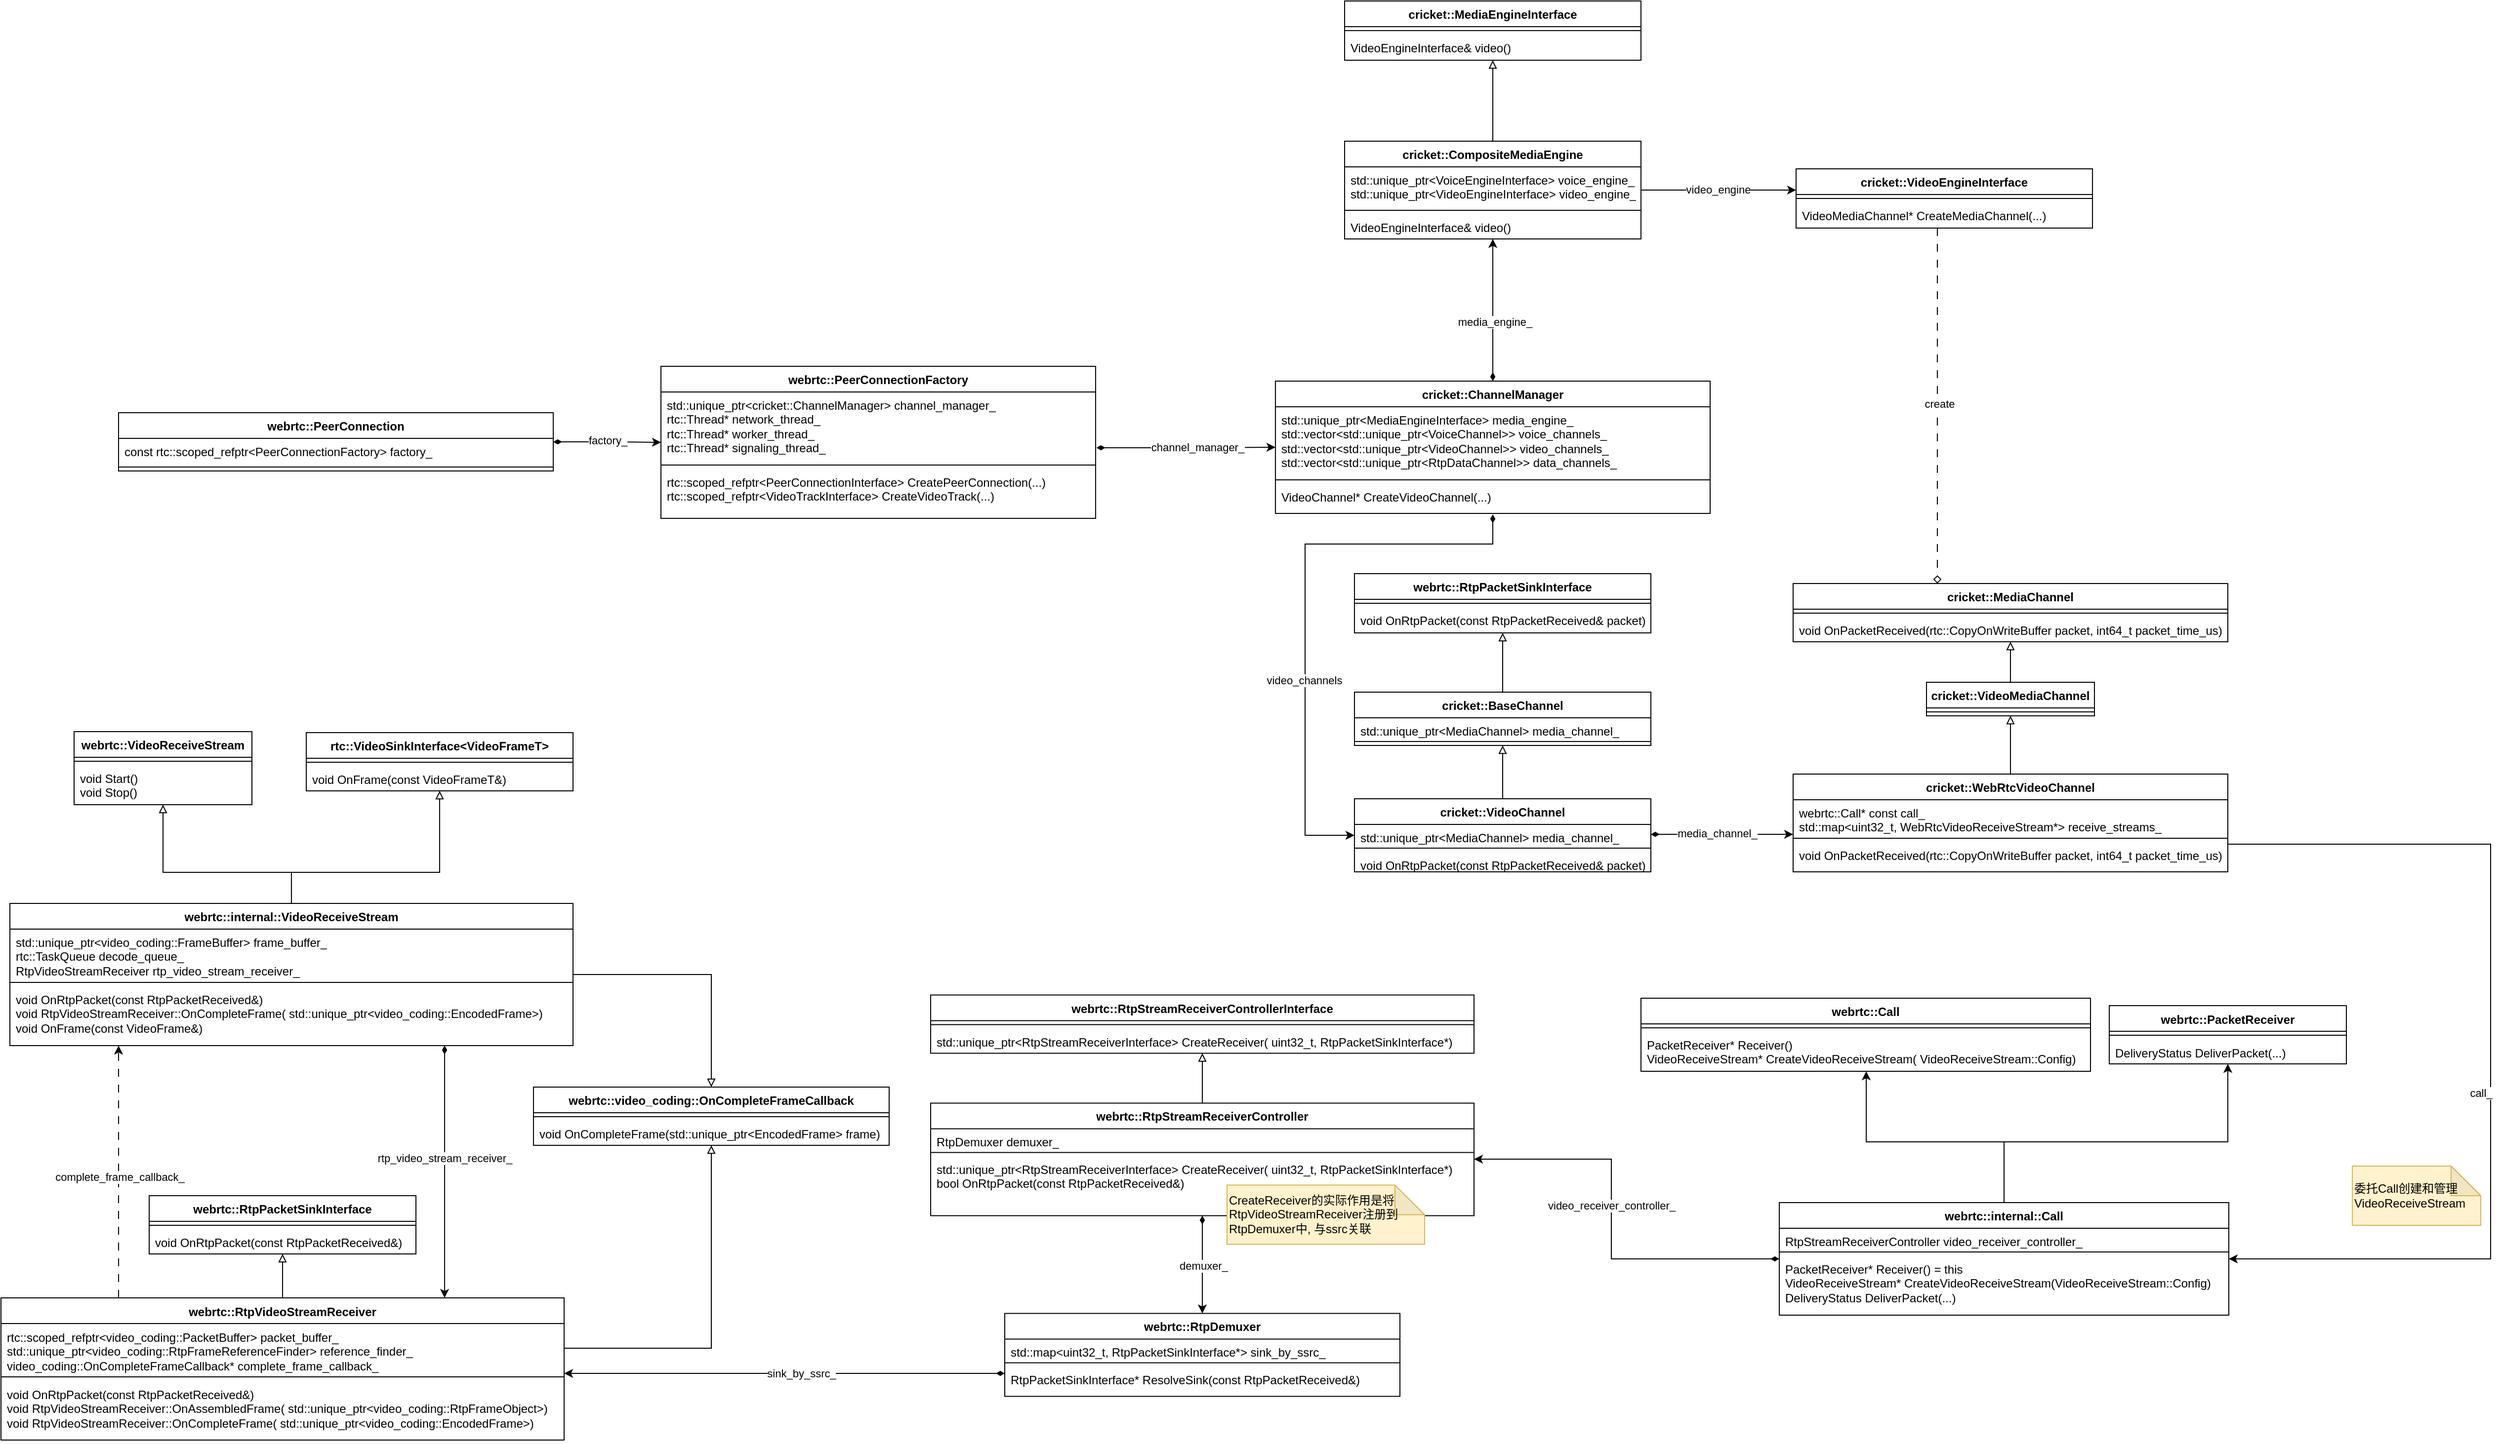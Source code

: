 <mxfile version="21.3.0" type="github">
  <diagram name="第 1 页" id="-tK0qdE_xn-idY1MhBAk">
    <mxGraphModel dx="2069" dy="1964" grid="1" gridSize="10" guides="1" tooltips="1" connect="1" arrows="1" fold="1" page="1" pageScale="1" pageWidth="827" pageHeight="1169" math="0" shadow="0">
      <root>
        <mxCell id="0" />
        <mxCell id="1" parent="0" />
        <mxCell id="V9ZXL9sI9dffzzBTyex4-1" value="webrtc::PeerConnectionFactory" style="swimlane;fontStyle=1;align=center;verticalAlign=top;childLayout=stackLayout;horizontal=1;startSize=26;horizontalStack=0;resizeParent=1;resizeParentMax=0;resizeLast=0;collapsible=1;marginBottom=0;whiteSpace=wrap;html=1;" parent="1" vertex="1">
          <mxGeometry x="-12" y="170" width="440" height="154" as="geometry" />
        </mxCell>
        <mxCell id="V9ZXL9sI9dffzzBTyex4-2" value="std::unique_ptr&amp;lt;cricket::ChannelManager&amp;gt; channel_manager_&lt;br&gt;rtc::Thread* network_thread_&lt;br&gt;rtc::Thread* worker_thread_&lt;br&gt;rtc::Thread* signaling_thread_" style="text;strokeColor=none;fillColor=none;align=left;verticalAlign=top;spacingLeft=4;spacingRight=4;overflow=hidden;rotatable=0;points=[[0,0.5],[1,0.5]];portConstraint=eastwest;whiteSpace=wrap;html=1;rotation=0;" parent="V9ZXL9sI9dffzzBTyex4-1" vertex="1">
          <mxGeometry y="26" width="440" height="70" as="geometry" />
        </mxCell>
        <mxCell id="V9ZXL9sI9dffzzBTyex4-3" value="" style="line;strokeWidth=1;fillColor=none;align=left;verticalAlign=middle;spacingTop=-1;spacingLeft=3;spacingRight=3;rotatable=0;labelPosition=right;points=[];portConstraint=eastwest;strokeColor=inherit;" parent="V9ZXL9sI9dffzzBTyex4-1" vertex="1">
          <mxGeometry y="96" width="440" height="8" as="geometry" />
        </mxCell>
        <mxCell id="V9ZXL9sI9dffzzBTyex4-4" value="rtc::scoped_refptr&amp;lt;PeerConnectionInterface&amp;gt; CreatePeerConnection(...)&lt;br&gt;rtc::scoped_refptr&amp;lt;VideoTrackInterface&amp;gt; CreateVideoTrack(...)" style="text;strokeColor=none;fillColor=none;align=left;verticalAlign=top;spacingLeft=4;spacingRight=4;overflow=hidden;rotatable=0;points=[[0,0.5],[1,0.5]];portConstraint=eastwest;whiteSpace=wrap;html=1;rotation=0;" parent="V9ZXL9sI9dffzzBTyex4-1" vertex="1">
          <mxGeometry y="104" width="440" height="50" as="geometry" />
        </mxCell>
        <mxCell id="V9ZXL9sI9dffzzBTyex4-135" style="edgeStyle=orthogonalEdgeStyle;rounded=0;orthogonalLoop=1;jettySize=auto;html=1;startArrow=diamondThin;startFill=1;" parent="1" source="V9ZXL9sI9dffzzBTyex4-5" target="V9ZXL9sI9dffzzBTyex4-123" edge="1">
          <mxGeometry relative="1" as="geometry" />
        </mxCell>
        <mxCell id="V9ZXL9sI9dffzzBTyex4-136" value="media_engine_" style="edgeLabel;html=1;align=center;verticalAlign=middle;resizable=0;points=[];" parent="V9ZXL9sI9dffzzBTyex4-135" vertex="1" connectable="0">
          <mxGeometry x="-0.146" y="-2" relative="1" as="geometry">
            <mxPoint y="1" as="offset" />
          </mxGeometry>
        </mxCell>
        <mxCell id="V9ZXL9sI9dffzzBTyex4-5" value="cricket::ChannelManager" style="swimlane;fontStyle=1;align=center;verticalAlign=top;childLayout=stackLayout;horizontal=1;startSize=26;horizontalStack=0;resizeParent=1;resizeParentMax=0;resizeLast=0;collapsible=1;marginBottom=0;whiteSpace=wrap;html=1;" parent="1" vertex="1">
          <mxGeometry x="610" y="185" width="440" height="134" as="geometry">
            <mxRectangle x="590" y="170" width="180" height="30" as="alternateBounds" />
          </mxGeometry>
        </mxCell>
        <mxCell id="V9ZXL9sI9dffzzBTyex4-6" value="std::unique_ptr&amp;lt;MediaEngineInterface&amp;gt; media_engine_&lt;br&gt;std::vector&amp;lt;std::unique_ptr&amp;lt;VoiceChannel&amp;gt;&amp;gt; voice_channels_ std::vector&amp;lt;std::unique_ptr&amp;lt;VideoChannel&amp;gt;&amp;gt; video_channels_ std::vector&amp;lt;std::unique_ptr&amp;lt;RtpDataChannel&amp;gt;&amp;gt; data_channels_" style="text;strokeColor=none;fillColor=none;align=left;verticalAlign=top;spacingLeft=4;spacingRight=4;overflow=hidden;rotatable=0;points=[[0,0.5],[1,0.5]];portConstraint=eastwest;whiteSpace=wrap;html=1;rotation=0;" parent="V9ZXL9sI9dffzzBTyex4-5" vertex="1">
          <mxGeometry y="26" width="440" height="70" as="geometry" />
        </mxCell>
        <mxCell id="V9ZXL9sI9dffzzBTyex4-7" value="" style="line;strokeWidth=1;fillColor=none;align=left;verticalAlign=middle;spacingTop=-1;spacingLeft=3;spacingRight=3;rotatable=0;labelPosition=right;points=[];portConstraint=eastwest;strokeColor=inherit;" parent="V9ZXL9sI9dffzzBTyex4-5" vertex="1">
          <mxGeometry y="96" width="440" height="8" as="geometry" />
        </mxCell>
        <mxCell id="V9ZXL9sI9dffzzBTyex4-8" value="VideoChannel* CreateVideoChannel(...)" style="text;strokeColor=none;fillColor=none;align=left;verticalAlign=top;spacingLeft=4;spacingRight=4;overflow=hidden;rotatable=0;points=[[0,0.5],[1,0.5]];portConstraint=eastwest;whiteSpace=wrap;html=1;rotation=0;" parent="V9ZXL9sI9dffzzBTyex4-5" vertex="1">
          <mxGeometry y="104" width="440" height="30" as="geometry" />
        </mxCell>
        <mxCell id="V9ZXL9sI9dffzzBTyex4-114" style="edgeStyle=orthogonalEdgeStyle;rounded=0;orthogonalLoop=1;jettySize=auto;html=1;endArrow=block;endFill=0;" parent="1" source="V9ZXL9sI9dffzzBTyex4-9" target="V9ZXL9sI9dffzzBTyex4-26" edge="1">
          <mxGeometry relative="1" as="geometry" />
        </mxCell>
        <mxCell id="V9ZXL9sI9dffzzBTyex4-9" value="cricket::BaseChannel" style="swimlane;fontStyle=1;align=center;verticalAlign=top;childLayout=stackLayout;horizontal=1;startSize=26;horizontalStack=0;resizeParent=1;resizeParentMax=0;resizeLast=0;collapsible=1;marginBottom=0;whiteSpace=wrap;html=1;rotation=0;" parent="1" vertex="1">
          <mxGeometry x="690" y="500" width="300" height="54" as="geometry">
            <mxRectangle x="590" y="170" width="180" height="30" as="alternateBounds" />
          </mxGeometry>
        </mxCell>
        <mxCell id="V9ZXL9sI9dffzzBTyex4-10" value="std::unique_ptr&amp;lt;MediaChannel&amp;gt; media_channel_" style="text;strokeColor=none;fillColor=none;align=left;verticalAlign=top;spacingLeft=4;spacingRight=4;overflow=hidden;rotatable=0;points=[[0,0.5],[1,0.5]];portConstraint=eastwest;whiteSpace=wrap;html=1;rotation=0;" parent="V9ZXL9sI9dffzzBTyex4-9" vertex="1">
          <mxGeometry y="26" width="300" height="20" as="geometry" />
        </mxCell>
        <mxCell id="V9ZXL9sI9dffzzBTyex4-11" value="" style="line;strokeWidth=1;fillColor=none;align=left;verticalAlign=middle;spacingTop=-1;spacingLeft=3;spacingRight=3;rotatable=0;labelPosition=right;points=[];portConstraint=eastwest;strokeColor=inherit;" parent="V9ZXL9sI9dffzzBTyex4-9" vertex="1">
          <mxGeometry y="46" width="300" height="8" as="geometry" />
        </mxCell>
        <mxCell id="V9ZXL9sI9dffzzBTyex4-26" value="webrtc::RtpPacketSinkInterface" style="swimlane;fontStyle=1;align=center;verticalAlign=top;childLayout=stackLayout;horizontal=1;startSize=26;horizontalStack=0;resizeParent=1;resizeParentMax=0;resizeLast=0;collapsible=1;marginBottom=0;whiteSpace=wrap;html=1;rotation=0;" parent="1" vertex="1">
          <mxGeometry x="690" y="380" width="300" height="60" as="geometry" />
        </mxCell>
        <mxCell id="V9ZXL9sI9dffzzBTyex4-28" value="" style="line;strokeWidth=1;fillColor=none;align=left;verticalAlign=middle;spacingTop=-1;spacingLeft=3;spacingRight=3;rotatable=0;labelPosition=right;points=[];portConstraint=eastwest;strokeColor=inherit;" parent="V9ZXL9sI9dffzzBTyex4-26" vertex="1">
          <mxGeometry y="26" width="300" height="8" as="geometry" />
        </mxCell>
        <mxCell id="V9ZXL9sI9dffzzBTyex4-29" value="void OnRtpPacket(const RtpPacketReceived&amp;amp; packet)" style="text;strokeColor=none;fillColor=none;align=left;verticalAlign=top;spacingLeft=4;spacingRight=4;overflow=hidden;rotatable=0;points=[[0,0.5],[1,0.5]];portConstraint=eastwest;whiteSpace=wrap;html=1;" parent="V9ZXL9sI9dffzzBTyex4-26" vertex="1">
          <mxGeometry y="34" width="300" height="26" as="geometry" />
        </mxCell>
        <mxCell id="V9ZXL9sI9dffzzBTyex4-42" value="cricket::MediaChannel" style="swimlane;fontStyle=1;align=center;verticalAlign=top;childLayout=stackLayout;horizontal=1;startSize=26;horizontalStack=0;resizeParent=1;resizeParentMax=0;resizeLast=0;collapsible=1;marginBottom=0;whiteSpace=wrap;html=1;rotation=0;" parent="1" vertex="1">
          <mxGeometry x="1134" y="390" width="440" height="59" as="geometry">
            <mxRectangle x="590" y="170" width="180" height="30" as="alternateBounds" />
          </mxGeometry>
        </mxCell>
        <mxCell id="V9ZXL9sI9dffzzBTyex4-44" value="" style="line;strokeWidth=1;fillColor=none;align=left;verticalAlign=middle;spacingTop=-1;spacingLeft=3;spacingRight=3;rotatable=0;labelPosition=right;points=[];portConstraint=eastwest;strokeColor=inherit;" parent="V9ZXL9sI9dffzzBTyex4-42" vertex="1">
          <mxGeometry y="26" width="440" height="8" as="geometry" />
        </mxCell>
        <mxCell id="V9ZXL9sI9dffzzBTyex4-45" value="void OnPacketReceived(rtc::CopyOnWriteBuffer packet, int64_t packet_time_us)" style="text;strokeColor=none;fillColor=none;align=left;verticalAlign=top;spacingLeft=4;spacingRight=4;overflow=hidden;rotatable=0;points=[[0,0.5],[1,0.5]];portConstraint=eastwest;whiteSpace=wrap;html=1;rotation=0;" parent="V9ZXL9sI9dffzzBTyex4-42" vertex="1">
          <mxGeometry y="34" width="440" height="25" as="geometry" />
        </mxCell>
        <mxCell id="V9ZXL9sI9dffzzBTyex4-145" style="edgeStyle=orthogonalEdgeStyle;rounded=0;orthogonalLoop=1;jettySize=auto;html=1;endArrow=block;endFill=0;" parent="1" source="V9ZXL9sI9dffzzBTyex4-46" target="V9ZXL9sI9dffzzBTyex4-42" edge="1">
          <mxGeometry relative="1" as="geometry" />
        </mxCell>
        <mxCell id="V9ZXL9sI9dffzzBTyex4-46" value="cricket::VideoMediaChannel" style="swimlane;fontStyle=1;align=center;verticalAlign=top;childLayout=stackLayout;horizontal=1;startSize=26;horizontalStack=0;resizeParent=1;resizeParentMax=0;resizeLast=0;collapsible=1;marginBottom=0;whiteSpace=wrap;html=1;rotation=0;" parent="1" vertex="1">
          <mxGeometry x="1269" y="490" width="170" height="34" as="geometry">
            <mxRectangle x="590" y="170" width="180" height="30" as="alternateBounds" />
          </mxGeometry>
        </mxCell>
        <mxCell id="V9ZXL9sI9dffzzBTyex4-47" value="" style="line;strokeWidth=1;fillColor=none;align=left;verticalAlign=middle;spacingTop=-1;spacingLeft=3;spacingRight=3;rotatable=0;labelPosition=right;points=[];portConstraint=eastwest;strokeColor=inherit;" parent="V9ZXL9sI9dffzzBTyex4-46" vertex="1">
          <mxGeometry y="26" width="170" height="8" as="geometry" />
        </mxCell>
        <mxCell id="V9ZXL9sI9dffzzBTyex4-55" value="webrtc::Call" style="swimlane;fontStyle=1;align=center;verticalAlign=top;childLayout=stackLayout;horizontal=1;startSize=26;horizontalStack=0;resizeParent=1;resizeParentMax=0;resizeLast=0;collapsible=1;marginBottom=0;whiteSpace=wrap;html=1;rotation=0;" parent="1" vertex="1">
          <mxGeometry x="980" y="810" width="455" height="74" as="geometry">
            <mxRectangle x="590" y="170" width="180" height="30" as="alternateBounds" />
          </mxGeometry>
        </mxCell>
        <mxCell id="V9ZXL9sI9dffzzBTyex4-56" value="" style="line;strokeWidth=1;fillColor=none;align=left;verticalAlign=middle;spacingTop=-1;spacingLeft=3;spacingRight=3;rotatable=0;labelPosition=right;points=[];portConstraint=eastwest;strokeColor=inherit;" parent="V9ZXL9sI9dffzzBTyex4-55" vertex="1">
          <mxGeometry y="26" width="455" height="8" as="geometry" />
        </mxCell>
        <mxCell id="V9ZXL9sI9dffzzBTyex4-57" value="PacketReceiver* Receiver()&lt;br&gt;VideoReceiveStream* CreateVideoReceiveStream( VideoReceiveStream::Config)" style="text;strokeColor=none;fillColor=none;align=left;verticalAlign=top;spacingLeft=4;spacingRight=4;overflow=hidden;rotatable=0;points=[[0,0.5],[1,0.5]];portConstraint=eastwest;whiteSpace=wrap;html=1;rotation=0;" parent="V9ZXL9sI9dffzzBTyex4-55" vertex="1">
          <mxGeometry y="34" width="455" height="40" as="geometry" />
        </mxCell>
        <mxCell id="V9ZXL9sI9dffzzBTyex4-143" style="edgeStyle=orthogonalEdgeStyle;rounded=0;orthogonalLoop=1;jettySize=auto;html=1;endArrow=block;endFill=0;" parent="1" source="V9ZXL9sI9dffzzBTyex4-61" target="V9ZXL9sI9dffzzBTyex4-46" edge="1">
          <mxGeometry relative="1" as="geometry" />
        </mxCell>
        <mxCell id="V9ZXL9sI9dffzzBTyex4-189" style="edgeStyle=orthogonalEdgeStyle;rounded=0;orthogonalLoop=1;jettySize=auto;html=1;" parent="1" source="V9ZXL9sI9dffzzBTyex4-61" target="V9ZXL9sI9dffzzBTyex4-71" edge="1">
          <mxGeometry relative="1" as="geometry">
            <Array as="points">
              <mxPoint x="1840" y="654" />
              <mxPoint x="1840" y="1074" />
            </Array>
          </mxGeometry>
        </mxCell>
        <mxCell id="V9ZXL9sI9dffzzBTyex4-190" value="call_" style="edgeLabel;html=1;align=center;verticalAlign=middle;resizable=0;points=[];" parent="V9ZXL9sI9dffzzBTyex4-189" vertex="1" connectable="0">
          <mxGeometry x="0.092" y="-1" relative="1" as="geometry">
            <mxPoint x="-9" y="-1" as="offset" />
          </mxGeometry>
        </mxCell>
        <mxCell id="V9ZXL9sI9dffzzBTyex4-61" value="cricket::WebRtcVideoChannel" style="swimlane;fontStyle=1;align=center;verticalAlign=top;childLayout=stackLayout;horizontal=1;startSize=26;horizontalStack=0;resizeParent=1;resizeParentMax=0;resizeLast=0;collapsible=1;marginBottom=0;whiteSpace=wrap;html=1;" parent="1" vertex="1">
          <mxGeometry x="1134" y="583" width="440" height="99" as="geometry">
            <mxRectangle x="590" y="170" width="180" height="30" as="alternateBounds" />
          </mxGeometry>
        </mxCell>
        <mxCell id="V9ZXL9sI9dffzzBTyex4-62" value="webrtc::Call* const call_&lt;br&gt;std::map&amp;lt;uint32_t, WebRtcVideoReceiveStream*&amp;gt; receive_streams_" style="text;strokeColor=none;fillColor=none;align=left;verticalAlign=top;spacingLeft=4;spacingRight=4;overflow=hidden;rotatable=0;points=[[0,0.5],[1,0.5]];portConstraint=eastwest;whiteSpace=wrap;html=1;rotation=0;" parent="V9ZXL9sI9dffzzBTyex4-61" vertex="1">
          <mxGeometry y="26" width="440" height="35" as="geometry" />
        </mxCell>
        <mxCell id="V9ZXL9sI9dffzzBTyex4-63" value="" style="line;strokeWidth=1;fillColor=none;align=left;verticalAlign=middle;spacingTop=-1;spacingLeft=3;spacingRight=3;rotatable=0;labelPosition=right;points=[];portConstraint=eastwest;strokeColor=inherit;" parent="V9ZXL9sI9dffzzBTyex4-61" vertex="1">
          <mxGeometry y="61" width="440" height="8" as="geometry" />
        </mxCell>
        <mxCell id="V9ZXL9sI9dffzzBTyex4-64" value="void OnPacketReceived(rtc::CopyOnWriteBuffer packet, int64_t packet_time_us)" style="text;strokeColor=none;fillColor=none;align=left;verticalAlign=top;spacingLeft=4;spacingRight=4;overflow=hidden;rotatable=0;points=[[0,0.5],[1,0.5]];portConstraint=eastwest;whiteSpace=wrap;html=1;rotation=0;" parent="V9ZXL9sI9dffzzBTyex4-61" vertex="1">
          <mxGeometry y="69" width="440" height="30" as="geometry" />
        </mxCell>
        <mxCell id="V9ZXL9sI9dffzzBTyex4-68" value="webrtc::PacketReceiver" style="swimlane;fontStyle=1;align=center;verticalAlign=top;childLayout=stackLayout;horizontal=1;startSize=26;horizontalStack=0;resizeParent=1;resizeParentMax=0;resizeLast=0;collapsible=1;marginBottom=0;whiteSpace=wrap;html=1;rotation=0;" parent="1" vertex="1">
          <mxGeometry x="1454" y="817.5" width="240" height="59" as="geometry">
            <mxRectangle x="590" y="170" width="180" height="30" as="alternateBounds" />
          </mxGeometry>
        </mxCell>
        <mxCell id="V9ZXL9sI9dffzzBTyex4-69" value="" style="line;strokeWidth=1;fillColor=none;align=left;verticalAlign=middle;spacingTop=-1;spacingLeft=3;spacingRight=3;rotatable=0;labelPosition=right;points=[];portConstraint=eastwest;strokeColor=inherit;" parent="V9ZXL9sI9dffzzBTyex4-68" vertex="1">
          <mxGeometry y="26" width="240" height="8" as="geometry" />
        </mxCell>
        <mxCell id="V9ZXL9sI9dffzzBTyex4-70" value="DeliveryStatus DeliverPacket(...)" style="text;strokeColor=none;fillColor=none;align=left;verticalAlign=top;spacingLeft=4;spacingRight=4;overflow=hidden;rotatable=0;points=[[0,0.5],[1,0.5]];portConstraint=eastwest;whiteSpace=wrap;html=1;rotation=0;" parent="V9ZXL9sI9dffzzBTyex4-68" vertex="1">
          <mxGeometry y="34" width="240" height="25" as="geometry" />
        </mxCell>
        <mxCell id="V9ZXL9sI9dffzzBTyex4-175" style="edgeStyle=orthogonalEdgeStyle;rounded=0;orthogonalLoop=1;jettySize=auto;html=1;" parent="1" source="V9ZXL9sI9dffzzBTyex4-71" target="V9ZXL9sI9dffzzBTyex4-55" edge="1">
          <mxGeometry relative="1" as="geometry">
            <Array as="points">
              <mxPoint x="1348" y="955.5" />
              <mxPoint x="1208" y="955.5" />
            </Array>
          </mxGeometry>
        </mxCell>
        <mxCell id="V9ZXL9sI9dffzzBTyex4-176" style="edgeStyle=orthogonalEdgeStyle;rounded=0;orthogonalLoop=1;jettySize=auto;html=1;" parent="1" source="V9ZXL9sI9dffzzBTyex4-71" target="V9ZXL9sI9dffzzBTyex4-68" edge="1">
          <mxGeometry relative="1" as="geometry">
            <Array as="points">
              <mxPoint x="1348" y="955.5" />
              <mxPoint x="1574" y="955.5" />
            </Array>
          </mxGeometry>
        </mxCell>
        <mxCell id="V9ZXL9sI9dffzzBTyex4-187" style="edgeStyle=orthogonalEdgeStyle;rounded=0;orthogonalLoop=1;jettySize=auto;html=1;startArrow=diamondThin;startFill=1;" parent="1" source="V9ZXL9sI9dffzzBTyex4-71" target="V9ZXL9sI9dffzzBTyex4-81" edge="1">
          <mxGeometry relative="1" as="geometry">
            <Array as="points">
              <mxPoint x="950" y="1074" />
              <mxPoint x="950" y="973" />
            </Array>
          </mxGeometry>
        </mxCell>
        <mxCell id="V9ZXL9sI9dffzzBTyex4-207" value="video_receiver_controller_" style="edgeLabel;html=1;align=center;verticalAlign=middle;resizable=0;points=[];" parent="V9ZXL9sI9dffzzBTyex4-187" vertex="1" connectable="0">
          <mxGeometry x="0.1" relative="1" as="geometry">
            <mxPoint y="1" as="offset" />
          </mxGeometry>
        </mxCell>
        <mxCell id="V9ZXL9sI9dffzzBTyex4-71" value="webrtc::internal::Call" style="swimlane;fontStyle=1;align=center;verticalAlign=top;childLayout=stackLayout;horizontal=1;startSize=26;horizontalStack=0;resizeParent=1;resizeParentMax=0;resizeLast=0;collapsible=1;marginBottom=0;whiteSpace=wrap;html=1;rotation=0;" parent="1" vertex="1">
          <mxGeometry x="1120" y="1017" width="455" height="114" as="geometry">
            <mxRectangle x="590" y="170" width="180" height="30" as="alternateBounds" />
          </mxGeometry>
        </mxCell>
        <mxCell id="V9ZXL9sI9dffzzBTyex4-72" value="RtpStreamReceiverController video_receiver_controller_" style="text;strokeColor=none;fillColor=none;align=left;verticalAlign=top;spacingLeft=4;spacingRight=4;overflow=hidden;rotatable=0;points=[[0,0.5],[1,0.5]];portConstraint=eastwest;whiteSpace=wrap;html=1;rotation=0;" parent="V9ZXL9sI9dffzzBTyex4-71" vertex="1">
          <mxGeometry y="26" width="455" height="20" as="geometry" />
        </mxCell>
        <mxCell id="V9ZXL9sI9dffzzBTyex4-73" value="" style="line;strokeWidth=1;fillColor=none;align=left;verticalAlign=middle;spacingTop=-1;spacingLeft=3;spacingRight=3;rotatable=0;labelPosition=right;points=[];portConstraint=eastwest;strokeColor=inherit;" parent="V9ZXL9sI9dffzzBTyex4-71" vertex="1">
          <mxGeometry y="46" width="455" height="8" as="geometry" />
        </mxCell>
        <mxCell id="V9ZXL9sI9dffzzBTyex4-74" value="PacketReceiver* Receiver() = this&lt;br style=&quot;border-color: var(--border-color);&quot;&gt;VideoReceiveStream* CreateVideoReceiveStream(VideoReceiveStream::Config)&lt;br style=&quot;border-color: var(--border-color);&quot;&gt;DeliveryStatus DeliverPacket(...)" style="text;strokeColor=none;fillColor=none;align=left;verticalAlign=top;spacingLeft=4;spacingRight=4;overflow=hidden;rotatable=0;points=[[0,0.5],[1,0.5]];portConstraint=eastwest;whiteSpace=wrap;html=1;rotation=0;" parent="V9ZXL9sI9dffzzBTyex4-71" vertex="1">
          <mxGeometry y="54" width="455" height="60" as="geometry" />
        </mxCell>
        <mxCell id="V9ZXL9sI9dffzzBTyex4-75" value="webrtc::RtpStreamReceiverControllerInterface" style="swimlane;fontStyle=1;align=center;verticalAlign=top;childLayout=stackLayout;horizontal=1;startSize=26;horizontalStack=0;resizeParent=1;resizeParentMax=0;resizeLast=0;collapsible=1;marginBottom=0;whiteSpace=wrap;html=1;rotation=0;" parent="1" vertex="1">
          <mxGeometry x="261" y="806.75" width="550" height="59" as="geometry">
            <mxRectangle x="590" y="170" width="180" height="30" as="alternateBounds" />
          </mxGeometry>
        </mxCell>
        <mxCell id="V9ZXL9sI9dffzzBTyex4-76" value="" style="line;strokeWidth=1;fillColor=none;align=left;verticalAlign=middle;spacingTop=-1;spacingLeft=3;spacingRight=3;rotatable=0;labelPosition=right;points=[];portConstraint=eastwest;strokeColor=inherit;" parent="V9ZXL9sI9dffzzBTyex4-75" vertex="1">
          <mxGeometry y="26" width="550" height="8" as="geometry" />
        </mxCell>
        <mxCell id="V9ZXL9sI9dffzzBTyex4-77" value="std::unique_ptr&amp;lt;RtpStreamReceiverInterface&amp;gt; CreateReceiver( uint32_t, RtpPacketSinkInterface*)" style="text;strokeColor=none;fillColor=none;align=left;verticalAlign=top;spacingLeft=4;spacingRight=4;overflow=hidden;rotatable=0;points=[[0,0.5],[1,0.5]];portConstraint=eastwest;whiteSpace=wrap;html=1;rotation=0;" parent="V9ZXL9sI9dffzzBTyex4-75" vertex="1">
          <mxGeometry y="34" width="550" height="25" as="geometry" />
        </mxCell>
        <mxCell id="V9ZXL9sI9dffzzBTyex4-170" style="edgeStyle=orthogonalEdgeStyle;rounded=0;orthogonalLoop=1;jettySize=auto;html=1;endArrow=block;endFill=0;" parent="1" source="V9ZXL9sI9dffzzBTyex4-81" target="V9ZXL9sI9dffzzBTyex4-75" edge="1">
          <mxGeometry relative="1" as="geometry" />
        </mxCell>
        <mxCell id="V9ZXL9sI9dffzzBTyex4-182" style="edgeStyle=orthogonalEdgeStyle;rounded=0;orthogonalLoop=1;jettySize=auto;html=1;startArrow=diamondThin;startFill=1;endArrow=classic;endFill=1;" parent="1" source="V9ZXL9sI9dffzzBTyex4-81" target="V9ZXL9sI9dffzzBTyex4-178" edge="1">
          <mxGeometry relative="1" as="geometry" />
        </mxCell>
        <mxCell id="V9ZXL9sI9dffzzBTyex4-183" value="demuxer_" style="edgeLabel;html=1;align=center;verticalAlign=middle;resizable=0;points=[];" parent="V9ZXL9sI9dffzzBTyex4-182" vertex="1" connectable="0">
          <mxGeometry x="-0.213" y="1" relative="1" as="geometry">
            <mxPoint y="11" as="offset" />
          </mxGeometry>
        </mxCell>
        <mxCell id="V9ZXL9sI9dffzzBTyex4-81" value="webrtc::RtpStreamReceiverController" style="swimlane;fontStyle=1;align=center;verticalAlign=top;childLayout=stackLayout;horizontal=1;startSize=26;horizontalStack=0;resizeParent=1;resizeParentMax=0;resizeLast=0;collapsible=1;marginBottom=0;whiteSpace=wrap;html=1;rotation=0;" parent="1" vertex="1">
          <mxGeometry x="261" y="916.25" width="550" height="114" as="geometry">
            <mxRectangle x="590" y="170" width="180" height="30" as="alternateBounds" />
          </mxGeometry>
        </mxCell>
        <mxCell id="V9ZXL9sI9dffzzBTyex4-82" value="RtpDemuxer demuxer_" style="text;strokeColor=none;fillColor=none;align=left;verticalAlign=top;spacingLeft=4;spacingRight=4;overflow=hidden;rotatable=0;points=[[0,0.5],[1,0.5]];portConstraint=eastwest;whiteSpace=wrap;html=1;rotation=0;" parent="V9ZXL9sI9dffzzBTyex4-81" vertex="1">
          <mxGeometry y="26" width="550" height="20" as="geometry" />
        </mxCell>
        <mxCell id="V9ZXL9sI9dffzzBTyex4-83" value="" style="line;strokeWidth=1;fillColor=none;align=left;verticalAlign=middle;spacingTop=-1;spacingLeft=3;spacingRight=3;rotatable=0;labelPosition=right;points=[];portConstraint=eastwest;strokeColor=inherit;" parent="V9ZXL9sI9dffzzBTyex4-81" vertex="1">
          <mxGeometry y="46" width="550" height="8" as="geometry" />
        </mxCell>
        <mxCell id="V9ZXL9sI9dffzzBTyex4-84" value="std::unique_ptr&amp;lt;RtpStreamReceiverInterface&amp;gt; CreateReceiver( uint32_t, RtpPacketSinkInterface*)&lt;br&gt;bool OnRtpPacket(const RtpPacketReceived&amp;amp;)" style="text;strokeColor=none;fillColor=none;align=left;verticalAlign=top;spacingLeft=4;spacingRight=4;overflow=hidden;rotatable=0;points=[[0,0.5],[1,0.5]];portConstraint=eastwest;whiteSpace=wrap;html=1;rotation=0;" parent="V9ZXL9sI9dffzzBTyex4-81" vertex="1">
          <mxGeometry y="54" width="550" height="60" as="geometry" />
        </mxCell>
        <mxCell id="V9ZXL9sI9dffzzBTyex4-88" value="&lt;div style=&quot;&quot;&gt;&lt;span style=&quot;background-color: initial;&quot;&gt;CreateReceiver的实际作用是将&lt;/span&gt;&lt;/div&gt;RtpVideoStreamReceiver注册到RtpDemuxer中, 与ssrc关联" style="shape=note;whiteSpace=wrap;html=1;backgroundOutline=1;darkOpacity=0.05;rotation=0;align=left;fillColor=#fff2cc;strokeColor=#d6b656;" parent="1" vertex="1">
          <mxGeometry x="561" y="999.25" width="200" height="60" as="geometry" />
        </mxCell>
        <mxCell id="V9ZXL9sI9dffzzBTyex4-89" value="webrtc::RtpPacketSinkInterface" style="swimlane;fontStyle=1;align=center;verticalAlign=top;childLayout=stackLayout;horizontal=1;startSize=26;horizontalStack=0;resizeParent=1;resizeParentMax=0;resizeLast=0;collapsible=1;marginBottom=0;whiteSpace=wrap;html=1;rotation=0;" parent="1" vertex="1">
          <mxGeometry x="-530" y="1010" width="270" height="59" as="geometry">
            <mxRectangle x="590" y="170" width="180" height="30" as="alternateBounds" />
          </mxGeometry>
        </mxCell>
        <mxCell id="V9ZXL9sI9dffzzBTyex4-90" value="" style="line;strokeWidth=1;fillColor=none;align=left;verticalAlign=middle;spacingTop=-1;spacingLeft=3;spacingRight=3;rotatable=0;labelPosition=right;points=[];portConstraint=eastwest;strokeColor=inherit;" parent="V9ZXL9sI9dffzzBTyex4-89" vertex="1">
          <mxGeometry y="26" width="270" height="8" as="geometry" />
        </mxCell>
        <mxCell id="V9ZXL9sI9dffzzBTyex4-91" value="void OnRtpPacket(const RtpPacketReceived&amp;amp;)" style="text;strokeColor=none;fillColor=none;align=left;verticalAlign=top;spacingLeft=4;spacingRight=4;overflow=hidden;rotatable=0;points=[[0,0.5],[1,0.5]];portConstraint=eastwest;whiteSpace=wrap;html=1;rotation=0;" parent="V9ZXL9sI9dffzzBTyex4-89" vertex="1">
          <mxGeometry y="34" width="270" height="25" as="geometry" />
        </mxCell>
        <mxCell id="V9ZXL9sI9dffzzBTyex4-199" style="edgeStyle=orthogonalEdgeStyle;rounded=0;orthogonalLoop=1;jettySize=auto;html=1;endArrow=block;endFill=0;" parent="1" source="V9ZXL9sI9dffzzBTyex4-92" target="V9ZXL9sI9dffzzBTyex4-89" edge="1">
          <mxGeometry relative="1" as="geometry" />
        </mxCell>
        <mxCell id="V9ZXL9sI9dffzzBTyex4-200" style="edgeStyle=orthogonalEdgeStyle;rounded=0;orthogonalLoop=1;jettySize=auto;html=1;dashed=1;dashPattern=8 8;" parent="1" source="V9ZXL9sI9dffzzBTyex4-92" target="V9ZXL9sI9dffzzBTyex4-97" edge="1">
          <mxGeometry relative="1" as="geometry">
            <Array as="points">
              <mxPoint x="-561" y="880" />
              <mxPoint x="-561" y="880" />
            </Array>
          </mxGeometry>
        </mxCell>
        <mxCell id="V9ZXL9sI9dffzzBTyex4-201" value="complete_frame_callback_" style="edgeLabel;html=1;align=center;verticalAlign=middle;resizable=0;points=[];" parent="V9ZXL9sI9dffzzBTyex4-200" vertex="1" connectable="0">
          <mxGeometry x="-0.036" y="-1" relative="1" as="geometry">
            <mxPoint as="offset" />
          </mxGeometry>
        </mxCell>
        <mxCell id="V9ZXL9sI9dffzzBTyex4-92" value="webrtc::RtpVideoStreamReceiver" style="swimlane;fontStyle=1;align=center;verticalAlign=top;childLayout=stackLayout;horizontal=1;startSize=26;horizontalStack=0;resizeParent=1;resizeParentMax=0;resizeLast=0;collapsible=1;marginBottom=0;whiteSpace=wrap;html=1;rotation=0;" parent="1" vertex="1">
          <mxGeometry x="-680" y="1113.5" width="570" height="144" as="geometry">
            <mxRectangle x="590" y="170" width="180" height="30" as="alternateBounds" />
          </mxGeometry>
        </mxCell>
        <mxCell id="V9ZXL9sI9dffzzBTyex4-93" value="rtc::scoped_refptr&amp;lt;video_coding::PacketBuffer&amp;gt; packet_buffer_&lt;br&gt;std::unique_ptr&amp;lt;video_coding::RtpFrameReferenceFinder&amp;gt; reference_finder_&lt;br&gt;video_coding::OnCompleteFrameCallback* complete_frame_callback_" style="text;strokeColor=none;fillColor=none;align=left;verticalAlign=top;spacingLeft=4;spacingRight=4;overflow=hidden;rotatable=0;points=[[0,0.5],[1,0.5]];portConstraint=eastwest;whiteSpace=wrap;html=1;rotation=0;" parent="V9ZXL9sI9dffzzBTyex4-92" vertex="1">
          <mxGeometry y="26" width="570" height="50" as="geometry" />
        </mxCell>
        <mxCell id="V9ZXL9sI9dffzzBTyex4-94" value="" style="line;strokeWidth=1;fillColor=none;align=left;verticalAlign=middle;spacingTop=-1;spacingLeft=3;spacingRight=3;rotatable=0;labelPosition=right;points=[];portConstraint=eastwest;strokeColor=inherit;" parent="V9ZXL9sI9dffzzBTyex4-92" vertex="1">
          <mxGeometry y="76" width="570" height="8" as="geometry" />
        </mxCell>
        <mxCell id="V9ZXL9sI9dffzzBTyex4-95" value="void OnRtpPacket(const RtpPacketReceived&amp;amp;)&lt;br&gt;void RtpVideoStreamReceiver::OnAssembledFrame( std::unique_ptr&amp;lt;video_coding::RtpFrameObject&amp;gt;)&lt;br&gt;void RtpVideoStreamReceiver::OnCompleteFrame( std::unique_ptr&amp;lt;video_coding::EncodedFrame&amp;gt;)" style="text;strokeColor=none;fillColor=none;align=left;verticalAlign=top;spacingLeft=4;spacingRight=4;overflow=hidden;rotatable=0;points=[[0,0.5],[1,0.5]];portConstraint=eastwest;whiteSpace=wrap;html=1;rotation=0;" parent="V9ZXL9sI9dffzzBTyex4-92" vertex="1">
          <mxGeometry y="84" width="570" height="60" as="geometry" />
        </mxCell>
        <mxCell id="V9ZXL9sI9dffzzBTyex4-159" style="edgeStyle=orthogonalEdgeStyle;rounded=0;orthogonalLoop=1;jettySize=auto;html=1;endArrow=block;endFill=0;" parent="1" source="V9ZXL9sI9dffzzBTyex4-97" target="V9ZXL9sI9dffzzBTyex4-149" edge="1">
          <mxGeometry relative="1" as="geometry">
            <Array as="points">
              <mxPoint x="-386" y="682.5" />
              <mxPoint x="-516" y="682.5" />
            </Array>
          </mxGeometry>
        </mxCell>
        <mxCell id="V9ZXL9sI9dffzzBTyex4-162" style="edgeStyle=orthogonalEdgeStyle;rounded=0;orthogonalLoop=1;jettySize=auto;html=1;endArrow=block;endFill=0;" parent="1" source="V9ZXL9sI9dffzzBTyex4-97" target="V9ZXL9sI9dffzzBTyex4-104" edge="1">
          <mxGeometry relative="1" as="geometry">
            <Array as="points">
              <mxPoint x="-386" y="682.5" />
              <mxPoint x="-236" y="682.5" />
            </Array>
          </mxGeometry>
        </mxCell>
        <mxCell id="V9ZXL9sI9dffzzBTyex4-202" style="edgeStyle=orthogonalEdgeStyle;rounded=0;orthogonalLoop=1;jettySize=auto;html=1;startArrow=diamondThin;startFill=1;" parent="1" source="V9ZXL9sI9dffzzBTyex4-97" target="V9ZXL9sI9dffzzBTyex4-92" edge="1">
          <mxGeometry relative="1" as="geometry">
            <Array as="points">
              <mxPoint x="-231" y="860" />
              <mxPoint x="-231" y="860" />
            </Array>
          </mxGeometry>
        </mxCell>
        <mxCell id="V9ZXL9sI9dffzzBTyex4-206" value="rtp_video_stream_receiver_" style="edgeLabel;html=1;align=center;verticalAlign=middle;resizable=0;points=[];" parent="V9ZXL9sI9dffzzBTyex4-202" vertex="1" connectable="0">
          <mxGeometry x="-0.119" relative="1" as="geometry">
            <mxPoint y="1" as="offset" />
          </mxGeometry>
        </mxCell>
        <mxCell id="V9ZXL9sI9dffzzBTyex4-204" style="edgeStyle=orthogonalEdgeStyle;rounded=0;orthogonalLoop=1;jettySize=auto;html=1;endArrow=block;endFill=0;" parent="1" source="V9ZXL9sI9dffzzBTyex4-97" target="V9ZXL9sI9dffzzBTyex4-101" edge="1">
          <mxGeometry relative="1" as="geometry">
            <Array as="points">
              <mxPoint x="39" y="786" />
            </Array>
          </mxGeometry>
        </mxCell>
        <mxCell id="V9ZXL9sI9dffzzBTyex4-97" value="webrtc::internal::VideoReceiveStream" style="swimlane;fontStyle=1;align=center;verticalAlign=top;childLayout=stackLayout;horizontal=1;startSize=26;horizontalStack=0;resizeParent=1;resizeParentMax=0;resizeLast=0;collapsible=1;marginBottom=0;whiteSpace=wrap;html=1;rotation=0;" parent="1" vertex="1">
          <mxGeometry x="-671" y="714" width="570" height="144" as="geometry">
            <mxRectangle x="590" y="170" width="180" height="30" as="alternateBounds" />
          </mxGeometry>
        </mxCell>
        <mxCell id="V9ZXL9sI9dffzzBTyex4-98" value="std::unique_ptr&amp;lt;video_coding::FrameBuffer&amp;gt; frame_buffer_&lt;br&gt;rtc::TaskQueue decode_queue_&lt;br&gt;RtpVideoStreamReceiver rtp_video_stream_receiver_" style="text;strokeColor=none;fillColor=none;align=left;verticalAlign=top;spacingLeft=4;spacingRight=4;overflow=hidden;rotatable=0;points=[[0,0.5],[1,0.5]];portConstraint=eastwest;whiteSpace=wrap;html=1;rotation=0;" parent="V9ZXL9sI9dffzzBTyex4-97" vertex="1">
          <mxGeometry y="26" width="570" height="50" as="geometry" />
        </mxCell>
        <mxCell id="V9ZXL9sI9dffzzBTyex4-99" value="" style="line;strokeWidth=1;fillColor=none;align=left;verticalAlign=middle;spacingTop=-1;spacingLeft=3;spacingRight=3;rotatable=0;labelPosition=right;points=[];portConstraint=eastwest;strokeColor=inherit;" parent="V9ZXL9sI9dffzzBTyex4-97" vertex="1">
          <mxGeometry y="76" width="570" height="8" as="geometry" />
        </mxCell>
        <mxCell id="V9ZXL9sI9dffzzBTyex4-100" value="void OnRtpPacket(const RtpPacketReceived&amp;amp;)&lt;br&gt;void RtpVideoStreamReceiver::OnCompleteFrame( std::unique_ptr&amp;lt;video_coding::EncodedFrame&amp;gt;)&lt;br&gt;void OnFrame(const VideoFrame&amp;amp;)" style="text;strokeColor=none;fillColor=none;align=left;verticalAlign=top;spacingLeft=4;spacingRight=4;overflow=hidden;rotatable=0;points=[[0,0.5],[1,0.5]];portConstraint=eastwest;whiteSpace=wrap;html=1;rotation=0;" parent="V9ZXL9sI9dffzzBTyex4-97" vertex="1">
          <mxGeometry y="84" width="570" height="60" as="geometry" />
        </mxCell>
        <mxCell id="V9ZXL9sI9dffzzBTyex4-101" value="webrtc::video_coding::OnCompleteFrameCallback" style="swimlane;fontStyle=1;align=center;verticalAlign=top;childLayout=stackLayout;horizontal=1;startSize=26;horizontalStack=0;resizeParent=1;resizeParentMax=0;resizeLast=0;collapsible=1;marginBottom=0;whiteSpace=wrap;html=1;rotation=0;" parent="1" vertex="1">
          <mxGeometry x="-141" y="900" width="360" height="59" as="geometry">
            <mxRectangle x="590" y="170" width="180" height="30" as="alternateBounds" />
          </mxGeometry>
        </mxCell>
        <mxCell id="V9ZXL9sI9dffzzBTyex4-102" value="" style="line;strokeWidth=1;fillColor=none;align=left;verticalAlign=middle;spacingTop=-1;spacingLeft=3;spacingRight=3;rotatable=0;labelPosition=right;points=[];portConstraint=eastwest;strokeColor=inherit;" parent="V9ZXL9sI9dffzzBTyex4-101" vertex="1">
          <mxGeometry y="26" width="360" height="8" as="geometry" />
        </mxCell>
        <mxCell id="V9ZXL9sI9dffzzBTyex4-103" value="void OnCompleteFrame(std::unique_ptr&amp;lt;EncodedFrame&amp;gt; frame)" style="text;strokeColor=none;fillColor=none;align=left;verticalAlign=top;spacingLeft=4;spacingRight=4;overflow=hidden;rotatable=0;points=[[0,0.5],[1,0.5]];portConstraint=eastwest;whiteSpace=wrap;html=1;rotation=0;" parent="V9ZXL9sI9dffzzBTyex4-101" vertex="1">
          <mxGeometry y="34" width="360" height="25" as="geometry" />
        </mxCell>
        <mxCell id="V9ZXL9sI9dffzzBTyex4-104" value="rtc::VideoSinkInterface&amp;lt;VideoFrameT&amp;gt;" style="swimlane;fontStyle=1;align=center;verticalAlign=top;childLayout=stackLayout;horizontal=1;startSize=26;horizontalStack=0;resizeParent=1;resizeParentMax=0;resizeLast=0;collapsible=1;marginBottom=0;whiteSpace=wrap;html=1;rotation=0;" parent="1" vertex="1">
          <mxGeometry x="-371" y="541" width="270" height="59" as="geometry">
            <mxRectangle x="590" y="170" width="180" height="30" as="alternateBounds" />
          </mxGeometry>
        </mxCell>
        <mxCell id="V9ZXL9sI9dffzzBTyex4-105" value="" style="line;strokeWidth=1;fillColor=none;align=left;verticalAlign=middle;spacingTop=-1;spacingLeft=3;spacingRight=3;rotatable=0;labelPosition=right;points=[];portConstraint=eastwest;strokeColor=inherit;" parent="V9ZXL9sI9dffzzBTyex4-104" vertex="1">
          <mxGeometry y="26" width="270" height="8" as="geometry" />
        </mxCell>
        <mxCell id="V9ZXL9sI9dffzzBTyex4-106" value="void OnFrame(const VideoFrameT&amp;amp;)" style="text;strokeColor=none;fillColor=none;align=left;verticalAlign=top;spacingLeft=4;spacingRight=4;overflow=hidden;rotatable=0;points=[[0,0.5],[1,0.5]];portConstraint=eastwest;whiteSpace=wrap;html=1;rotation=0;" parent="V9ZXL9sI9dffzzBTyex4-104" vertex="1">
          <mxGeometry y="34" width="270" height="25" as="geometry" />
        </mxCell>
        <mxCell id="V9ZXL9sI9dffzzBTyex4-107" style="edgeStyle=orthogonalEdgeStyle;rounded=0;orthogonalLoop=1;jettySize=auto;html=1;exitX=1.002;exitY=0.807;exitDx=0;exitDy=0;exitPerimeter=0;endArrow=classic;endFill=1;startArrow=diamondThin;startFill=1;strokeColor=#000000;" parent="1" source="V9ZXL9sI9dffzzBTyex4-2" target="V9ZXL9sI9dffzzBTyex4-5" edge="1">
          <mxGeometry relative="1" as="geometry" />
        </mxCell>
        <mxCell id="V9ZXL9sI9dffzzBTyex4-108" value="channel_manager_" style="edgeLabel;html=1;align=center;verticalAlign=middle;resizable=0;points=[];" parent="V9ZXL9sI9dffzzBTyex4-107" vertex="1" connectable="0">
          <mxGeometry x="0.124" y="1" relative="1" as="geometry">
            <mxPoint y="1" as="offset" />
          </mxGeometry>
        </mxCell>
        <mxCell id="V9ZXL9sI9dffzzBTyex4-113" style="edgeStyle=orthogonalEdgeStyle;rounded=0;orthogonalLoop=1;jettySize=auto;html=1;endArrow=block;endFill=0;" parent="1" source="V9ZXL9sI9dffzzBTyex4-109" target="V9ZXL9sI9dffzzBTyex4-9" edge="1">
          <mxGeometry relative="1" as="geometry" />
        </mxCell>
        <mxCell id="V9ZXL9sI9dffzzBTyex4-109" value="cricket::VideoChannel" style="swimlane;fontStyle=1;align=center;verticalAlign=top;childLayout=stackLayout;horizontal=1;startSize=26;horizontalStack=0;resizeParent=1;resizeParentMax=0;resizeLast=0;collapsible=1;marginBottom=0;whiteSpace=wrap;html=1;rotation=0;" parent="1" vertex="1">
          <mxGeometry x="690" y="608" width="300" height="74" as="geometry">
            <mxRectangle x="590" y="170" width="180" height="30" as="alternateBounds" />
          </mxGeometry>
        </mxCell>
        <mxCell id="V9ZXL9sI9dffzzBTyex4-110" value="std::unique_ptr&amp;lt;MediaChannel&amp;gt; media_channel_" style="text;strokeColor=none;fillColor=none;align=left;verticalAlign=top;spacingLeft=4;spacingRight=4;overflow=hidden;rotatable=0;points=[[0,0.5],[1,0.5]];portConstraint=eastwest;whiteSpace=wrap;html=1;rotation=0;" parent="V9ZXL9sI9dffzzBTyex4-109" vertex="1">
          <mxGeometry y="26" width="300" height="20" as="geometry" />
        </mxCell>
        <mxCell id="V9ZXL9sI9dffzzBTyex4-111" value="" style="line;strokeWidth=1;fillColor=none;align=left;verticalAlign=middle;spacingTop=-1;spacingLeft=3;spacingRight=3;rotatable=0;labelPosition=right;points=[];portConstraint=eastwest;strokeColor=inherit;" parent="V9ZXL9sI9dffzzBTyex4-109" vertex="1">
          <mxGeometry y="46" width="300" height="8" as="geometry" />
        </mxCell>
        <mxCell id="V9ZXL9sI9dffzzBTyex4-112" value="void OnRtpPacket(const RtpPacketReceived&amp;amp; packet)" style="text;strokeColor=none;fillColor=none;align=left;verticalAlign=top;spacingLeft=4;spacingRight=4;overflow=hidden;rotatable=0;points=[[0,0.5],[1,0.5]];portConstraint=eastwest;whiteSpace=wrap;html=1;rotation=0;" parent="V9ZXL9sI9dffzzBTyex4-109" vertex="1">
          <mxGeometry y="54" width="300" height="20" as="geometry" />
        </mxCell>
        <mxCell id="V9ZXL9sI9dffzzBTyex4-115" style="edgeStyle=orthogonalEdgeStyle;rounded=0;orthogonalLoop=1;jettySize=auto;html=1;endArrow=classic;endFill=1;startArrow=diamondThin;startFill=1;" parent="1" target="V9ZXL9sI9dffzzBTyex4-109" edge="1">
          <mxGeometry relative="1" as="geometry">
            <mxPoint x="830" y="320" as="sourcePoint" />
            <Array as="points">
              <mxPoint x="830" y="350" />
              <mxPoint x="640" y="350" />
              <mxPoint x="640" y="645" />
            </Array>
          </mxGeometry>
        </mxCell>
        <mxCell id="V9ZXL9sI9dffzzBTyex4-116" value="video_channels" style="edgeLabel;html=1;align=center;verticalAlign=middle;resizable=0;points=[];" parent="V9ZXL9sI9dffzzBTyex4-115" vertex="1" connectable="0">
          <mxGeometry x="0.061" y="-1" relative="1" as="geometry">
            <mxPoint y="58" as="offset" />
          </mxGeometry>
        </mxCell>
        <mxCell id="V9ZXL9sI9dffzzBTyex4-117" value="cricket::MediaEngineInterface" style="swimlane;fontStyle=1;align=center;verticalAlign=top;childLayout=stackLayout;horizontal=1;startSize=26;horizontalStack=0;resizeParent=1;resizeParentMax=0;resizeLast=0;collapsible=1;marginBottom=0;whiteSpace=wrap;html=1;rotation=0;" parent="1" vertex="1">
          <mxGeometry x="680" y="-200" width="300" height="60" as="geometry" />
        </mxCell>
        <mxCell id="V9ZXL9sI9dffzzBTyex4-118" value="" style="line;strokeWidth=1;fillColor=none;align=left;verticalAlign=middle;spacingTop=-1;spacingLeft=3;spacingRight=3;rotatable=0;labelPosition=right;points=[];portConstraint=eastwest;strokeColor=inherit;" parent="V9ZXL9sI9dffzzBTyex4-117" vertex="1">
          <mxGeometry y="26" width="300" height="8" as="geometry" />
        </mxCell>
        <mxCell id="V9ZXL9sI9dffzzBTyex4-119" value="VideoEngineInterface&amp;amp;&amp;nbsp;video()" style="text;strokeColor=none;fillColor=none;align=left;verticalAlign=top;spacingLeft=4;spacingRight=4;overflow=hidden;rotatable=0;points=[[0,0.5],[1,0.5]];portConstraint=eastwest;whiteSpace=wrap;html=1;" parent="V9ZXL9sI9dffzzBTyex4-117" vertex="1">
          <mxGeometry y="34" width="300" height="26" as="geometry" />
        </mxCell>
        <mxCell id="V9ZXL9sI9dffzzBTyex4-137" style="edgeStyle=orthogonalEdgeStyle;rounded=0;orthogonalLoop=1;jettySize=auto;html=1;endArrow=block;endFill=0;" parent="1" source="V9ZXL9sI9dffzzBTyex4-123" target="V9ZXL9sI9dffzzBTyex4-117" edge="1">
          <mxGeometry relative="1" as="geometry" />
        </mxCell>
        <mxCell id="V9ZXL9sI9dffzzBTyex4-153" style="edgeStyle=orthogonalEdgeStyle;rounded=0;orthogonalLoop=1;jettySize=auto;html=1;" parent="1" source="V9ZXL9sI9dffzzBTyex4-123" target="V9ZXL9sI9dffzzBTyex4-127" edge="1">
          <mxGeometry relative="1" as="geometry">
            <Array as="points">
              <mxPoint x="1110" y="-8" />
              <mxPoint x="1110" y="-8" />
            </Array>
          </mxGeometry>
        </mxCell>
        <mxCell id="V9ZXL9sI9dffzzBTyex4-154" value="video_engine" style="edgeLabel;html=1;align=center;verticalAlign=middle;resizable=0;points=[];" parent="V9ZXL9sI9dffzzBTyex4-153" vertex="1" connectable="0">
          <mxGeometry x="-0.135" y="1" relative="1" as="geometry">
            <mxPoint x="10" as="offset" />
          </mxGeometry>
        </mxCell>
        <mxCell id="V9ZXL9sI9dffzzBTyex4-123" value="cricket::CompositeMediaEngine" style="swimlane;fontStyle=1;align=center;verticalAlign=top;childLayout=stackLayout;horizontal=1;startSize=26;horizontalStack=0;resizeParent=1;resizeParentMax=0;resizeLast=0;collapsible=1;marginBottom=0;whiteSpace=wrap;html=1;rotation=0;" parent="1" vertex="1">
          <mxGeometry x="680" y="-58" width="300" height="99" as="geometry">
            <mxRectangle x="590" y="170" width="180" height="30" as="alternateBounds" />
          </mxGeometry>
        </mxCell>
        <mxCell id="V9ZXL9sI9dffzzBTyex4-124" value="std::unique_ptr&amp;lt;VoiceEngineInterface&amp;gt; voice_engine_&lt;br&gt;std::unique_ptr&amp;lt;VideoEngineInterface&amp;gt; video_engine_" style="text;strokeColor=none;fillColor=none;align=left;verticalAlign=top;spacingLeft=4;spacingRight=4;overflow=hidden;rotatable=0;points=[[0,0.5],[1,0.5]];portConstraint=eastwest;whiteSpace=wrap;html=1;rotation=0;" parent="V9ZXL9sI9dffzzBTyex4-123" vertex="1">
          <mxGeometry y="26" width="300" height="40" as="geometry" />
        </mxCell>
        <mxCell id="V9ZXL9sI9dffzzBTyex4-125" value="" style="line;strokeWidth=1;fillColor=none;align=left;verticalAlign=middle;spacingTop=-1;spacingLeft=3;spacingRight=3;rotatable=0;labelPosition=right;points=[];portConstraint=eastwest;strokeColor=inherit;" parent="V9ZXL9sI9dffzzBTyex4-123" vertex="1">
          <mxGeometry y="66" width="300" height="8" as="geometry" />
        </mxCell>
        <mxCell id="V9ZXL9sI9dffzzBTyex4-126" value="VideoEngineInterface&amp;amp;&amp;nbsp;video()" style="text;strokeColor=none;fillColor=none;align=left;verticalAlign=top;spacingLeft=4;spacingRight=4;overflow=hidden;rotatable=0;points=[[0,0.5],[1,0.5]];portConstraint=eastwest;whiteSpace=wrap;html=1;rotation=0;" parent="V9ZXL9sI9dffzzBTyex4-123" vertex="1">
          <mxGeometry y="74" width="300" height="25" as="geometry" />
        </mxCell>
        <mxCell id="V9ZXL9sI9dffzzBTyex4-155" style="edgeStyle=orthogonalEdgeStyle;rounded=0;orthogonalLoop=1;jettySize=auto;html=1;dashed=1;dashPattern=8 8;endArrow=diamond;endFill=0;" parent="1" source="V9ZXL9sI9dffzzBTyex4-127" target="V9ZXL9sI9dffzzBTyex4-42" edge="1">
          <mxGeometry relative="1" as="geometry">
            <Array as="points">
              <mxPoint x="1280" y="370" />
              <mxPoint x="1280" y="370" />
            </Array>
          </mxGeometry>
        </mxCell>
        <mxCell id="V9ZXL9sI9dffzzBTyex4-156" value="create" style="edgeLabel;html=1;align=center;verticalAlign=middle;resizable=0;points=[];" parent="V9ZXL9sI9dffzzBTyex4-155" vertex="1" connectable="0">
          <mxGeometry x="-0.02" y="2" relative="1" as="geometry">
            <mxPoint y="1" as="offset" />
          </mxGeometry>
        </mxCell>
        <mxCell id="V9ZXL9sI9dffzzBTyex4-127" value="cricket::VideoEngineInterface" style="swimlane;fontStyle=1;align=center;verticalAlign=top;childLayout=stackLayout;horizontal=1;startSize=26;horizontalStack=0;resizeParent=1;resizeParentMax=0;resizeLast=0;collapsible=1;marginBottom=0;whiteSpace=wrap;html=1;rotation=0;" parent="1" vertex="1">
          <mxGeometry x="1137" y="-30" width="300" height="60" as="geometry" />
        </mxCell>
        <mxCell id="V9ZXL9sI9dffzzBTyex4-128" value="" style="line;strokeWidth=1;fillColor=none;align=left;verticalAlign=middle;spacingTop=-1;spacingLeft=3;spacingRight=3;rotatable=0;labelPosition=right;points=[];portConstraint=eastwest;strokeColor=inherit;" parent="V9ZXL9sI9dffzzBTyex4-127" vertex="1">
          <mxGeometry y="26" width="300" height="8" as="geometry" />
        </mxCell>
        <mxCell id="V9ZXL9sI9dffzzBTyex4-129" value="VideoMediaChannel* CreateMediaChannel(...)" style="text;strokeColor=none;fillColor=none;align=left;verticalAlign=top;spacingLeft=4;spacingRight=4;overflow=hidden;rotatable=0;points=[[0,0.5],[1,0.5]];portConstraint=eastwest;whiteSpace=wrap;html=1;" parent="V9ZXL9sI9dffzzBTyex4-127" vertex="1">
          <mxGeometry y="34" width="300" height="26" as="geometry" />
        </mxCell>
        <mxCell id="V9ZXL9sI9dffzzBTyex4-141" style="edgeStyle=orthogonalEdgeStyle;rounded=0;orthogonalLoop=1;jettySize=auto;html=1;startArrow=diamondThin;startFill=1;" parent="1" source="V9ZXL9sI9dffzzBTyex4-110" target="V9ZXL9sI9dffzzBTyex4-61" edge="1">
          <mxGeometry relative="1" as="geometry">
            <Array as="points">
              <mxPoint x="1130" y="644" />
              <mxPoint x="1130" y="644" />
            </Array>
          </mxGeometry>
        </mxCell>
        <mxCell id="V9ZXL9sI9dffzzBTyex4-142" value="media_channel_" style="edgeLabel;html=1;align=center;verticalAlign=middle;resizable=0;points=[];" parent="V9ZXL9sI9dffzzBTyex4-141" vertex="1" connectable="0">
          <mxGeometry x="-0.2" y="2" relative="1" as="geometry">
            <mxPoint x="9" y="1" as="offset" />
          </mxGeometry>
        </mxCell>
        <mxCell id="V9ZXL9sI9dffzzBTyex4-149" value="webrtc::VideoReceiveStream" style="swimlane;fontStyle=1;align=center;verticalAlign=top;childLayout=stackLayout;horizontal=1;startSize=26;horizontalStack=0;resizeParent=1;resizeParentMax=0;resizeLast=0;collapsible=1;marginBottom=0;whiteSpace=wrap;html=1;rotation=0;" parent="1" vertex="1">
          <mxGeometry x="-606" y="540" width="180" height="74" as="geometry">
            <mxRectangle x="590" y="170" width="180" height="30" as="alternateBounds" />
          </mxGeometry>
        </mxCell>
        <mxCell id="V9ZXL9sI9dffzzBTyex4-151" value="" style="line;strokeWidth=1;fillColor=none;align=left;verticalAlign=middle;spacingTop=-1;spacingLeft=3;spacingRight=3;rotatable=0;labelPosition=right;points=[];portConstraint=eastwest;strokeColor=inherit;" parent="V9ZXL9sI9dffzzBTyex4-149" vertex="1">
          <mxGeometry y="26" width="180" height="8" as="geometry" />
        </mxCell>
        <mxCell id="V9ZXL9sI9dffzzBTyex4-152" value="void Start()&lt;br&gt;void Stop()" style="text;strokeColor=none;fillColor=none;align=left;verticalAlign=top;spacingLeft=4;spacingRight=4;overflow=hidden;rotatable=0;points=[[0,0.5],[1,0.5]];portConstraint=eastwest;whiteSpace=wrap;html=1;rotation=0;" parent="V9ZXL9sI9dffzzBTyex4-149" vertex="1">
          <mxGeometry y="34" width="180" height="40" as="geometry" />
        </mxCell>
        <mxCell id="V9ZXL9sI9dffzzBTyex4-184" style="edgeStyle=orthogonalEdgeStyle;rounded=0;orthogonalLoop=1;jettySize=auto;html=1;startArrow=diamondThin;startFill=1;" parent="1" source="V9ZXL9sI9dffzzBTyex4-178" target="V9ZXL9sI9dffzzBTyex4-92" edge="1">
          <mxGeometry relative="1" as="geometry">
            <Array as="points">
              <mxPoint x="150" y="1190" />
              <mxPoint x="150" y="1190" />
            </Array>
          </mxGeometry>
        </mxCell>
        <mxCell id="V9ZXL9sI9dffzzBTyex4-186" value="sink_by_ssrc_" style="edgeLabel;html=1;align=center;verticalAlign=middle;resizable=0;points=[];" parent="V9ZXL9sI9dffzzBTyex4-184" vertex="1" connectable="0">
          <mxGeometry x="-0.166" relative="1" as="geometry">
            <mxPoint x="-20" as="offset" />
          </mxGeometry>
        </mxCell>
        <mxCell id="V9ZXL9sI9dffzzBTyex4-178" value="webrtc::RtpDemuxer" style="swimlane;fontStyle=1;align=center;verticalAlign=top;childLayout=stackLayout;horizontal=1;startSize=26;horizontalStack=0;resizeParent=1;resizeParentMax=0;resizeLast=0;collapsible=1;marginBottom=0;whiteSpace=wrap;html=1;rotation=0;" parent="1" vertex="1">
          <mxGeometry x="336" y="1129.25" width="400" height="84" as="geometry">
            <mxRectangle x="590" y="170" width="180" height="30" as="alternateBounds" />
          </mxGeometry>
        </mxCell>
        <mxCell id="V9ZXL9sI9dffzzBTyex4-179" value="std::map&amp;lt;uint32_t, RtpPacketSinkInterface*&amp;gt; sink_by_ssrc_" style="text;strokeColor=none;fillColor=none;align=left;verticalAlign=top;spacingLeft=4;spacingRight=4;overflow=hidden;rotatable=0;points=[[0,0.5],[1,0.5]];portConstraint=eastwest;whiteSpace=wrap;html=1;rotation=0;" parent="V9ZXL9sI9dffzzBTyex4-178" vertex="1">
          <mxGeometry y="26" width="400" height="20" as="geometry" />
        </mxCell>
        <mxCell id="V9ZXL9sI9dffzzBTyex4-180" value="" style="line;strokeWidth=1;fillColor=none;align=left;verticalAlign=middle;spacingTop=-1;spacingLeft=3;spacingRight=3;rotatable=0;labelPosition=right;points=[];portConstraint=eastwest;strokeColor=inherit;" parent="V9ZXL9sI9dffzzBTyex4-178" vertex="1">
          <mxGeometry y="46" width="400" height="8" as="geometry" />
        </mxCell>
        <mxCell id="V9ZXL9sI9dffzzBTyex4-181" value="RtpPacketSinkInterface* ResolveSink(const RtpPacketReceived&amp;amp;)" style="text;strokeColor=none;fillColor=none;align=left;verticalAlign=top;spacingLeft=4;spacingRight=4;overflow=hidden;rotatable=0;points=[[0,0.5],[1,0.5]];portConstraint=eastwest;whiteSpace=wrap;html=1;rotation=0;" parent="V9ZXL9sI9dffzzBTyex4-178" vertex="1">
          <mxGeometry y="54" width="400" height="30" as="geometry" />
        </mxCell>
        <mxCell id="V9ZXL9sI9dffzzBTyex4-191" value="委托Call创建和管理VideoReceiveStream&lt;div style=&quot;&quot;&gt;&lt;/div&gt;" style="shape=note;whiteSpace=wrap;html=1;backgroundOutline=1;darkOpacity=0.05;rotation=0;align=left;fillColor=#fff2cc;strokeColor=#d6b656;" parent="1" vertex="1">
          <mxGeometry x="1700" y="980" width="130" height="60" as="geometry" />
        </mxCell>
        <mxCell id="V9ZXL9sI9dffzzBTyex4-205" style="edgeStyle=orthogonalEdgeStyle;rounded=0;orthogonalLoop=1;jettySize=auto;html=1;endArrow=block;endFill=0;" parent="1" source="V9ZXL9sI9dffzzBTyex4-93" target="V9ZXL9sI9dffzzBTyex4-101" edge="1">
          <mxGeometry relative="1" as="geometry" />
        </mxCell>
        <mxCell id="hfJMwE-N-eBCNl3yMwPW-5" style="edgeStyle=orthogonalEdgeStyle;rounded=0;orthogonalLoop=1;jettySize=auto;html=1;startArrow=diamondThin;startFill=1;endArrow=classic;endFill=1;" edge="1" parent="1" source="hfJMwE-N-eBCNl3yMwPW-1" target="V9ZXL9sI9dffzzBTyex4-1">
          <mxGeometry relative="1" as="geometry" />
        </mxCell>
        <mxCell id="hfJMwE-N-eBCNl3yMwPW-6" value="factory_" style="edgeLabel;html=1;align=center;verticalAlign=middle;resizable=0;points=[];" vertex="1" connectable="0" parent="hfJMwE-N-eBCNl3yMwPW-5">
          <mxGeometry x="0.014" y="-1" relative="1" as="geometry">
            <mxPoint y="-3" as="offset" />
          </mxGeometry>
        </mxCell>
        <mxCell id="hfJMwE-N-eBCNl3yMwPW-1" value="webrtc::PeerConnection" style="swimlane;fontStyle=1;align=center;verticalAlign=top;childLayout=stackLayout;horizontal=1;startSize=26;horizontalStack=0;resizeParent=1;resizeParentMax=0;resizeLast=0;collapsible=1;marginBottom=0;whiteSpace=wrap;html=1;" vertex="1" parent="1">
          <mxGeometry x="-561" y="217" width="440" height="59" as="geometry" />
        </mxCell>
        <mxCell id="hfJMwE-N-eBCNl3yMwPW-2" value="const rtc::scoped_refptr&amp;lt;PeerConnectionFactory&amp;gt; factory_" style="text;strokeColor=none;fillColor=none;align=left;verticalAlign=top;spacingLeft=4;spacingRight=4;overflow=hidden;rotatable=0;points=[[0,0.5],[1,0.5]];portConstraint=eastwest;whiteSpace=wrap;html=1;rotation=0;" vertex="1" parent="hfJMwE-N-eBCNl3yMwPW-1">
          <mxGeometry y="26" width="440" height="25" as="geometry" />
        </mxCell>
        <mxCell id="hfJMwE-N-eBCNl3yMwPW-3" value="" style="line;strokeWidth=1;fillColor=none;align=left;verticalAlign=middle;spacingTop=-1;spacingLeft=3;spacingRight=3;rotatable=0;labelPosition=right;points=[];portConstraint=eastwest;strokeColor=inherit;" vertex="1" parent="hfJMwE-N-eBCNl3yMwPW-1">
          <mxGeometry y="51" width="440" height="8" as="geometry" />
        </mxCell>
      </root>
    </mxGraphModel>
  </diagram>
</mxfile>
